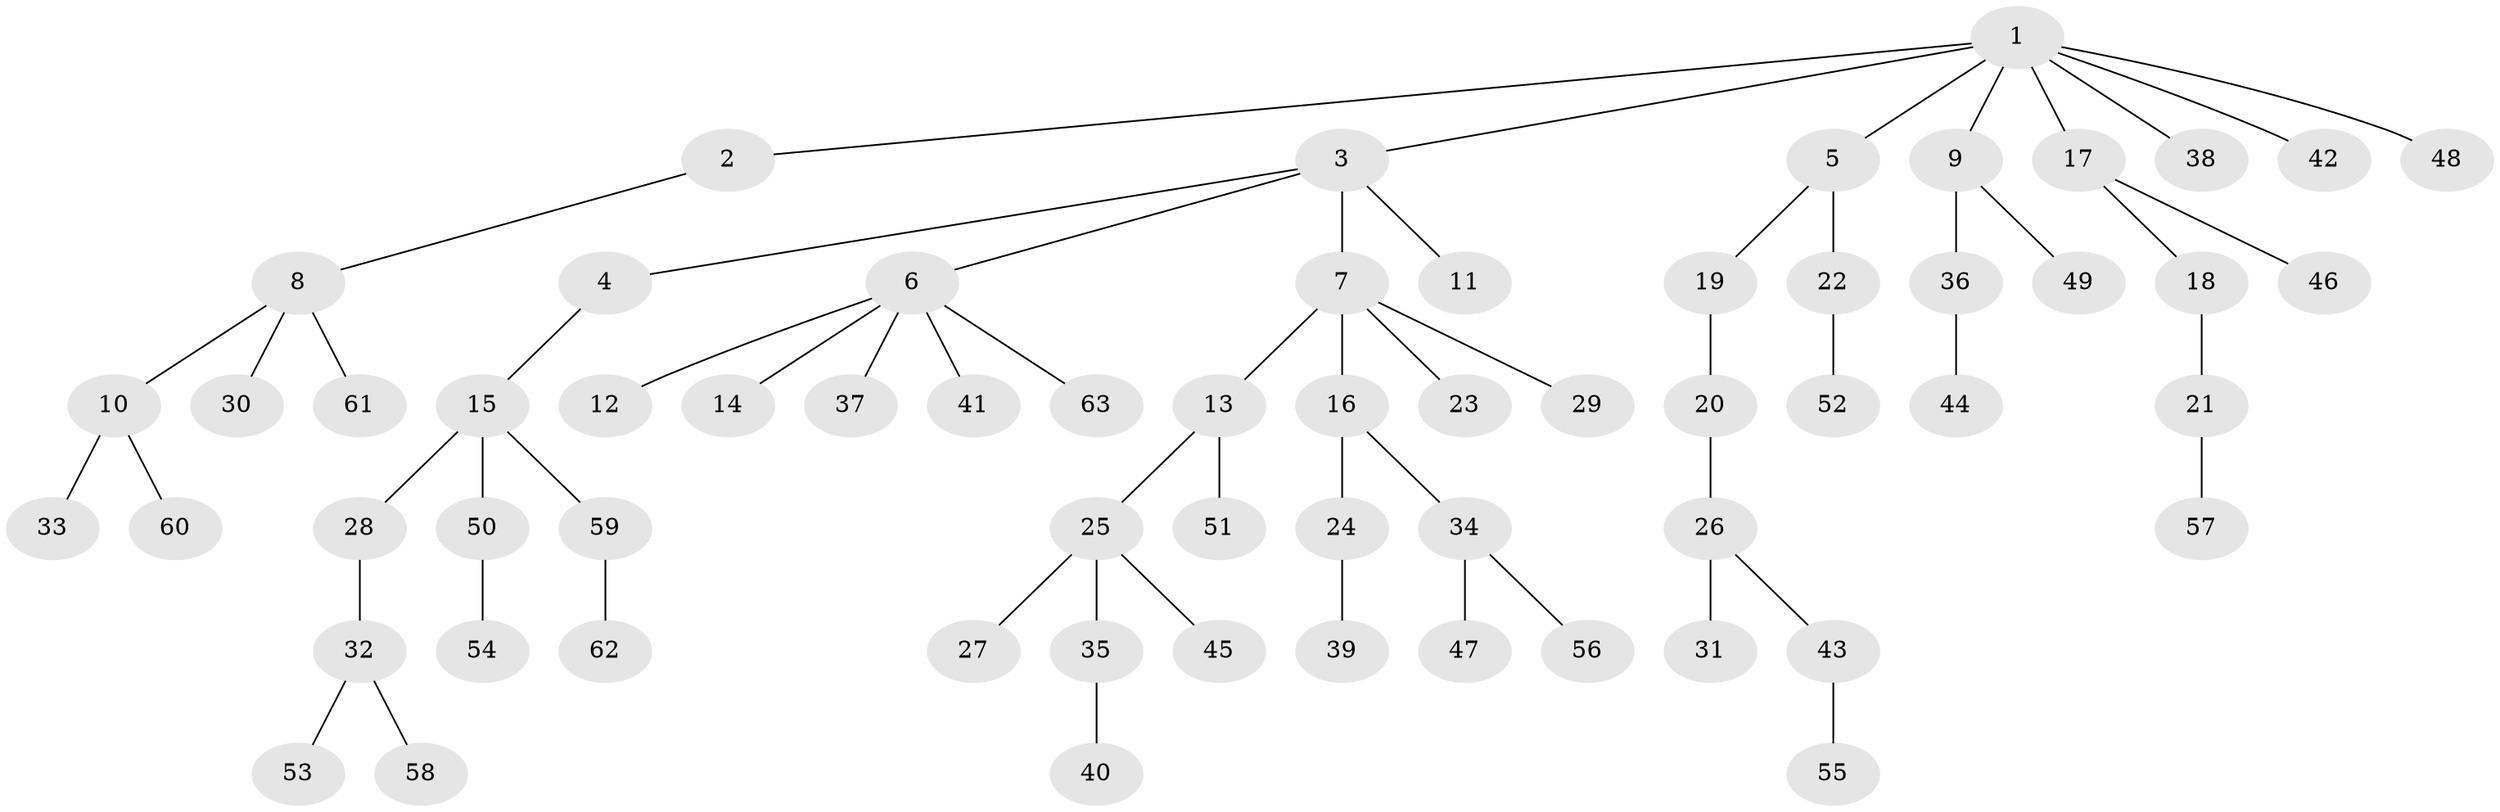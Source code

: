 // Generated by graph-tools (version 1.1) at 2025/37/03/09/25 02:37:06]
// undirected, 63 vertices, 62 edges
graph export_dot {
graph [start="1"]
  node [color=gray90,style=filled];
  1;
  2;
  3;
  4;
  5;
  6;
  7;
  8;
  9;
  10;
  11;
  12;
  13;
  14;
  15;
  16;
  17;
  18;
  19;
  20;
  21;
  22;
  23;
  24;
  25;
  26;
  27;
  28;
  29;
  30;
  31;
  32;
  33;
  34;
  35;
  36;
  37;
  38;
  39;
  40;
  41;
  42;
  43;
  44;
  45;
  46;
  47;
  48;
  49;
  50;
  51;
  52;
  53;
  54;
  55;
  56;
  57;
  58;
  59;
  60;
  61;
  62;
  63;
  1 -- 2;
  1 -- 3;
  1 -- 5;
  1 -- 9;
  1 -- 17;
  1 -- 38;
  1 -- 42;
  1 -- 48;
  2 -- 8;
  3 -- 4;
  3 -- 6;
  3 -- 7;
  3 -- 11;
  4 -- 15;
  5 -- 19;
  5 -- 22;
  6 -- 12;
  6 -- 14;
  6 -- 37;
  6 -- 41;
  6 -- 63;
  7 -- 13;
  7 -- 16;
  7 -- 23;
  7 -- 29;
  8 -- 10;
  8 -- 30;
  8 -- 61;
  9 -- 36;
  9 -- 49;
  10 -- 33;
  10 -- 60;
  13 -- 25;
  13 -- 51;
  15 -- 28;
  15 -- 50;
  15 -- 59;
  16 -- 24;
  16 -- 34;
  17 -- 18;
  17 -- 46;
  18 -- 21;
  19 -- 20;
  20 -- 26;
  21 -- 57;
  22 -- 52;
  24 -- 39;
  25 -- 27;
  25 -- 35;
  25 -- 45;
  26 -- 31;
  26 -- 43;
  28 -- 32;
  32 -- 53;
  32 -- 58;
  34 -- 47;
  34 -- 56;
  35 -- 40;
  36 -- 44;
  43 -- 55;
  50 -- 54;
  59 -- 62;
}
